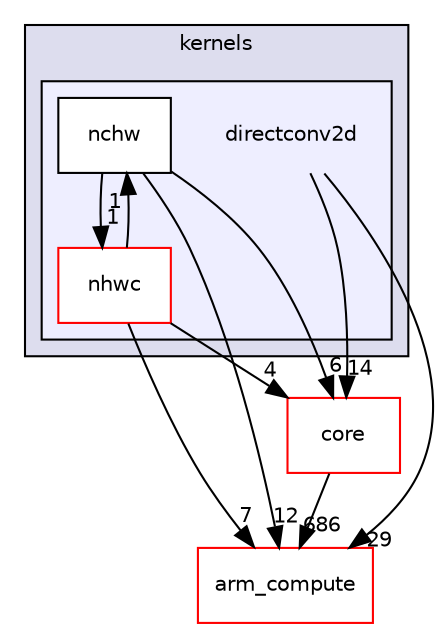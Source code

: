 digraph "src/cpu/kernels/directconv2d" {
  compound=true
  node [ fontsize="10", fontname="Helvetica"];
  edge [ labelfontsize="10", labelfontname="Helvetica"];
  subgraph clusterdir_1de7bcbbdec2bf3559cb3c688662d4f5 {
    graph [ bgcolor="#ddddee", pencolor="black", label="kernels" fontname="Helvetica", fontsize="10", URL="dir_1de7bcbbdec2bf3559cb3c688662d4f5.xhtml"]
  subgraph clusterdir_da26c206cb738938134a393072f55968 {
    graph [ bgcolor="#eeeeff", pencolor="black", label="" URL="dir_da26c206cb738938134a393072f55968.xhtml"];
    dir_da26c206cb738938134a393072f55968 [shape=plaintext label="directconv2d"];
  dir_a36841fb7ad02ee975d4c167586b8a07 [shape=box label="nchw" fillcolor="white" style="filled" URL="dir_a36841fb7ad02ee975d4c167586b8a07.xhtml"];
  dir_f0f309bec51ee57c068b104738fc6fbb [shape=box label="nhwc" fillcolor="white" style="filled" color="red" URL="dir_f0f309bec51ee57c068b104738fc6fbb.xhtml"];
  }
  }
  dir_214608ef36d61442cb2b0c1c4e9a7def [shape=box label="arm_compute" fillcolor="white" style="filled" color="red" URL="dir_214608ef36d61442cb2b0c1c4e9a7def.xhtml"];
  dir_aebb8dcc11953d78e620bbef0b9e2183 [shape=box label="core" fillcolor="white" style="filled" color="red" URL="dir_aebb8dcc11953d78e620bbef0b9e2183.xhtml"];
  dir_a36841fb7ad02ee975d4c167586b8a07->dir_214608ef36d61442cb2b0c1c4e9a7def [headlabel="12", labeldistance=1.5 headhref="dir_000434_000000.xhtml"];
  dir_a36841fb7ad02ee975d4c167586b8a07->dir_aebb8dcc11953d78e620bbef0b9e2183 [headlabel="6", labeldistance=1.5 headhref="dir_000434_000017.xhtml"];
  dir_a36841fb7ad02ee975d4c167586b8a07->dir_f0f309bec51ee57c068b104738fc6fbb [headlabel="1", labeldistance=1.5 headhref="dir_000434_000435.xhtml"];
  dir_f0f309bec51ee57c068b104738fc6fbb->dir_214608ef36d61442cb2b0c1c4e9a7def [headlabel="7", labeldistance=1.5 headhref="dir_000435_000000.xhtml"];
  dir_f0f309bec51ee57c068b104738fc6fbb->dir_a36841fb7ad02ee975d4c167586b8a07 [headlabel="1", labeldistance=1.5 headhref="dir_000435_000434.xhtml"];
  dir_f0f309bec51ee57c068b104738fc6fbb->dir_aebb8dcc11953d78e620bbef0b9e2183 [headlabel="4", labeldistance=1.5 headhref="dir_000435_000017.xhtml"];
  dir_da26c206cb738938134a393072f55968->dir_214608ef36d61442cb2b0c1c4e9a7def [headlabel="29", labeldistance=1.5 headhref="dir_000385_000000.xhtml"];
  dir_da26c206cb738938134a393072f55968->dir_aebb8dcc11953d78e620bbef0b9e2183 [headlabel="14", labeldistance=1.5 headhref="dir_000385_000017.xhtml"];
  dir_aebb8dcc11953d78e620bbef0b9e2183->dir_214608ef36d61442cb2b0c1c4e9a7def [headlabel="686", labeldistance=1.5 headhref="dir_000017_000000.xhtml"];
}
